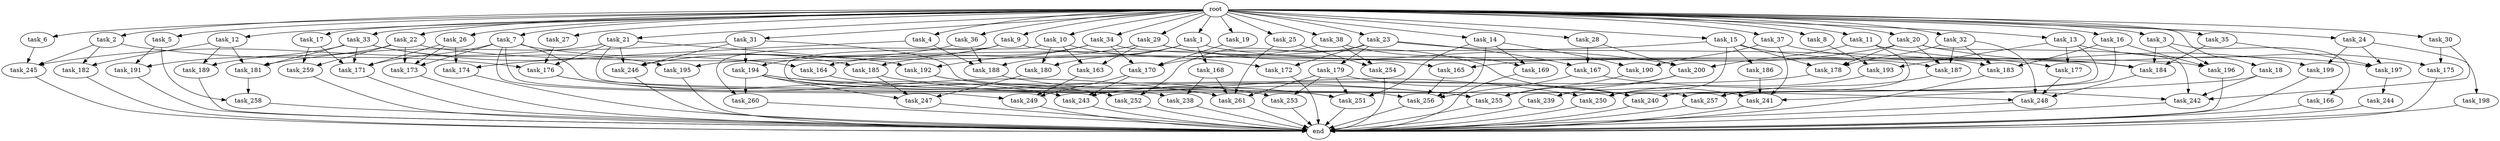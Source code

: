 digraph G {
  root [size="0.000000"];
  task_1 [size="102.400000"];
  task_2 [size="102.400000"];
  task_3 [size="102.400000"];
  task_4 [size="102.400000"];
  task_5 [size="102.400000"];
  task_6 [size="102.400000"];
  task_7 [size="102.400000"];
  task_8 [size="102.400000"];
  task_9 [size="102.400000"];
  task_10 [size="102.400000"];
  task_11 [size="102.400000"];
  task_12 [size="102.400000"];
  task_13 [size="102.400000"];
  task_14 [size="102.400000"];
  task_15 [size="102.400000"];
  task_16 [size="102.400000"];
  task_17 [size="102.400000"];
  task_18 [size="102.400000"];
  task_19 [size="102.400000"];
  task_20 [size="102.400000"];
  task_21 [size="102.400000"];
  task_22 [size="102.400000"];
  task_23 [size="102.400000"];
  task_24 [size="102.400000"];
  task_25 [size="102.400000"];
  task_26 [size="102.400000"];
  task_27 [size="102.400000"];
  task_28 [size="102.400000"];
  task_29 [size="102.400000"];
  task_30 [size="102.400000"];
  task_31 [size="102.400000"];
  task_32 [size="102.400000"];
  task_33 [size="102.400000"];
  task_34 [size="102.400000"];
  task_35 [size="102.400000"];
  task_36 [size="102.400000"];
  task_37 [size="102.400000"];
  task_38 [size="102.400000"];
  task_163 [size="100502234726.400009"];
  task_164 [size="73014444032.000000"];
  task_165 [size="124554051584.000000"];
  task_166 [size="69578470195.199997"];
  task_167 [size="21474836480.000000"];
  task_168 [size="54975581388.800003"];
  task_169 [size="49821620633.600006"];
  task_170 [size="119400090828.800003"];
  task_171 [size="70437463654.400009"];
  task_172 [size="44667659878.400002"];
  task_173 [size="115105123532.800003"];
  task_174 [size="45526653337.600006"];
  task_175 [size="61847529062.400002"];
  task_176 [size="142592914227.200012"];
  task_177 [size="44667659878.400002"];
  task_178 [size="123695058124.800003"];
  task_179 [size="13743895347.200001"];
  task_180 [size="85899345920.000000"];
  task_181 [size="59270548684.800003"];
  task_182 [size="84181359001.600006"];
  task_183 [size="72155450572.800003"];
  task_184 [size="207876417126.400024"];
  task_185 [size="11166914969.600000"];
  task_186 [size="13743895347.200001"];
  task_187 [size="164926744166.400024"];
  task_188 [size="113387136614.400009"];
  task_189 [size="111669149696.000000"];
  task_190 [size="38654705664.000000"];
  task_191 [size="24910810316.800003"];
  task_192 [size="77309411328.000000"];
  task_193 [size="61847529062.400002"];
  task_194 [size="35218731827.200005"];
  task_195 [size="17179869184.000000"];
  task_196 [size="80745385164.800003"];
  task_197 [size="210453397504.000000"];
  task_198 [size="69578470195.199997"];
  task_199 [size="91053306675.200012"];
  task_200 [size="98784247808.000000"];
  task_238 [size="76450417868.800003"];
  task_239 [size="30923764531.200001"];
  task_240 [size="104797202022.400009"];
  task_241 [size="152900835737.600006"];
  task_242 [size="176952652595.200012"];
  task_243 [size="186401580646.400024"];
  task_244 [size="54975581388.800003"];
  task_245 [size="115105123532.800003"];
  task_246 [size="159772783411.200012"];
  task_247 [size="138297946931.200012"];
  task_248 [size="193273528320.000000"];
  task_249 [size="59270548684.800003"];
  task_250 [size="185542587187.200012"];
  task_251 [size="63565515980.800003"];
  task_252 [size="35218731827.200005"];
  task_253 [size="116823110451.200012"];
  task_254 [size="84181359001.600006"];
  task_255 [size="125413045043.200012"];
  task_256 [size="84181359001.600006"];
  task_257 [size="142592914227.200012"];
  task_258 [size="91053306675.200012"];
  task_259 [size="91053306675.200012"];
  task_260 [size="52398601011.200005"];
  task_261 [size="182965606809.600006"];
  end [size="0.000000"];

  root -> task_1 [size="1.000000"];
  root -> task_2 [size="1.000000"];
  root -> task_3 [size="1.000000"];
  root -> task_4 [size="1.000000"];
  root -> task_5 [size="1.000000"];
  root -> task_6 [size="1.000000"];
  root -> task_7 [size="1.000000"];
  root -> task_8 [size="1.000000"];
  root -> task_9 [size="1.000000"];
  root -> task_10 [size="1.000000"];
  root -> task_11 [size="1.000000"];
  root -> task_12 [size="1.000000"];
  root -> task_13 [size="1.000000"];
  root -> task_14 [size="1.000000"];
  root -> task_15 [size="1.000000"];
  root -> task_16 [size="1.000000"];
  root -> task_17 [size="1.000000"];
  root -> task_18 [size="1.000000"];
  root -> task_19 [size="1.000000"];
  root -> task_20 [size="1.000000"];
  root -> task_21 [size="1.000000"];
  root -> task_22 [size="1.000000"];
  root -> task_23 [size="1.000000"];
  root -> task_24 [size="1.000000"];
  root -> task_25 [size="1.000000"];
  root -> task_26 [size="1.000000"];
  root -> task_27 [size="1.000000"];
  root -> task_28 [size="1.000000"];
  root -> task_29 [size="1.000000"];
  root -> task_30 [size="1.000000"];
  root -> task_31 [size="1.000000"];
  root -> task_32 [size="1.000000"];
  root -> task_33 [size="1.000000"];
  root -> task_34 [size="1.000000"];
  root -> task_35 [size="1.000000"];
  root -> task_36 [size="1.000000"];
  root -> task_37 [size="1.000000"];
  root -> task_38 [size="1.000000"];
  task_1 -> task_168 [size="536870912.000000"];
  task_1 -> task_180 [size="536870912.000000"];
  task_1 -> task_187 [size="536870912.000000"];
  task_1 -> task_188 [size="536870912.000000"];
  task_2 -> task_176 [size="411041792.000000"];
  task_2 -> task_182 [size="411041792.000000"];
  task_2 -> task_245 [size="411041792.000000"];
  task_3 -> task_166 [size="679477248.000000"];
  task_3 -> task_184 [size="679477248.000000"];
  task_3 -> task_196 [size="679477248.000000"];
  task_4 -> task_174 [size="33554432.000000"];
  task_4 -> task_188 [size="33554432.000000"];
  task_5 -> task_191 [size="209715200.000000"];
  task_5 -> task_258 [size="209715200.000000"];
  task_6 -> task_245 [size="33554432.000000"];
  task_7 -> task_171 [size="33554432.000000"];
  task_7 -> task_173 [size="33554432.000000"];
  task_7 -> task_185 [size="33554432.000000"];
  task_7 -> task_243 [size="33554432.000000"];
  task_7 -> task_249 [size="33554432.000000"];
  task_7 -> task_256 [size="33554432.000000"];
  task_8 -> task_193 [size="301989888.000000"];
  task_9 -> task_184 [size="209715200.000000"];
  task_9 -> task_194 [size="209715200.000000"];
  task_9 -> task_238 [size="209715200.000000"];
  task_9 -> task_246 [size="209715200.000000"];
  task_10 -> task_163 [size="301989888.000000"];
  task_10 -> task_172 [size="301989888.000000"];
  task_10 -> task_180 [size="301989888.000000"];
  task_10 -> task_260 [size="301989888.000000"];
  task_11 -> task_199 [size="209715200.000000"];
  task_11 -> task_200 [size="209715200.000000"];
  task_11 -> task_240 [size="209715200.000000"];
  task_12 -> task_181 [size="411041792.000000"];
  task_12 -> task_182 [size="411041792.000000"];
  task_12 -> task_189 [size="411041792.000000"];
  task_13 -> task_175 [size="301989888.000000"];
  task_13 -> task_177 [size="301989888.000000"];
  task_13 -> task_193 [size="301989888.000000"];
  task_13 -> task_240 [size="301989888.000000"];
  task_14 -> task_169 [size="75497472.000000"];
  task_14 -> task_190 [size="75497472.000000"];
  task_14 -> task_251 [size="75497472.000000"];
  task_14 -> task_256 [size="75497472.000000"];
  task_15 -> task_177 [size="134217728.000000"];
  task_15 -> task_178 [size="134217728.000000"];
  task_15 -> task_186 [size="134217728.000000"];
  task_15 -> task_195 [size="134217728.000000"];
  task_15 -> task_250 [size="134217728.000000"];
  task_16 -> task_183 [size="33554432.000000"];
  task_16 -> task_196 [size="33554432.000000"];
  task_16 -> task_257 [size="33554432.000000"];
  task_17 -> task_171 [size="209715200.000000"];
  task_17 -> task_259 [size="209715200.000000"];
  task_18 -> task_241 [size="209715200.000000"];
  task_18 -> task_242 [size="209715200.000000"];
  task_19 -> task_170 [size="679477248.000000"];
  task_20 -> task_165 [size="536870912.000000"];
  task_20 -> task_178 [size="536870912.000000"];
  task_20 -> task_187 [size="536870912.000000"];
  task_20 -> task_197 [size="536870912.000000"];
  task_20 -> task_242 [size="536870912.000000"];
  task_21 -> task_176 [size="679477248.000000"];
  task_21 -> task_192 [size="679477248.000000"];
  task_21 -> task_245 [size="679477248.000000"];
  task_21 -> task_246 [size="679477248.000000"];
  task_21 -> task_257 [size="679477248.000000"];
  task_22 -> task_165 [size="679477248.000000"];
  task_22 -> task_173 [size="679477248.000000"];
  task_22 -> task_189 [size="679477248.000000"];
  task_22 -> task_259 [size="679477248.000000"];
  task_23 -> task_167 [size="134217728.000000"];
  task_23 -> task_172 [size="134217728.000000"];
  task_23 -> task_179 [size="134217728.000000"];
  task_23 -> task_183 [size="134217728.000000"];
  task_23 -> task_252 [size="134217728.000000"];
  task_24 -> task_197 [size="679477248.000000"];
  task_24 -> task_198 [size="679477248.000000"];
  task_24 -> task_199 [size="679477248.000000"];
  task_25 -> task_254 [size="411041792.000000"];
  task_25 -> task_261 [size="411041792.000000"];
  task_26 -> task_171 [size="411041792.000000"];
  task_26 -> task_173 [size="411041792.000000"];
  task_26 -> task_174 [size="411041792.000000"];
  task_27 -> task_176 [size="301989888.000000"];
  task_28 -> task_167 [size="75497472.000000"];
  task_28 -> task_200 [size="75497472.000000"];
  task_29 -> task_163 [size="679477248.000000"];
  task_29 -> task_164 [size="679477248.000000"];
  task_29 -> task_200 [size="679477248.000000"];
  task_29 -> task_241 [size="679477248.000000"];
  task_30 -> task_175 [size="301989888.000000"];
  task_30 -> task_242 [size="301989888.000000"];
  task_31 -> task_181 [size="134217728.000000"];
  task_31 -> task_194 [size="134217728.000000"];
  task_31 -> task_246 [size="134217728.000000"];
  task_31 -> task_248 [size="134217728.000000"];
  task_32 -> task_178 [size="536870912.000000"];
  task_32 -> task_183 [size="536870912.000000"];
  task_32 -> task_187 [size="536870912.000000"];
  task_32 -> task_248 [size="536870912.000000"];
  task_33 -> task_164 [size="33554432.000000"];
  task_33 -> task_171 [size="33554432.000000"];
  task_33 -> task_181 [size="33554432.000000"];
  task_33 -> task_191 [size="33554432.000000"];
  task_33 -> task_195 [size="33554432.000000"];
  task_34 -> task_170 [size="75497472.000000"];
  task_34 -> task_185 [size="75497472.000000"];
  task_34 -> task_192 [size="75497472.000000"];
  task_34 -> task_196 [size="75497472.000000"];
  task_35 -> task_184 [size="838860800.000000"];
  task_35 -> task_197 [size="838860800.000000"];
  task_36 -> task_188 [size="536870912.000000"];
  task_36 -> task_246 [size="536870912.000000"];
  task_37 -> task_184 [size="301989888.000000"];
  task_37 -> task_190 [size="301989888.000000"];
  task_37 -> task_241 [size="301989888.000000"];
  task_38 -> task_169 [size="411041792.000000"];
  task_38 -> task_170 [size="411041792.000000"];
  task_38 -> task_254 [size="411041792.000000"];
  task_163 -> task_249 [size="134217728.000000"];
  task_164 -> task_253 [size="838860800.000000"];
  task_165 -> task_256 [size="33554432.000000"];
  task_166 -> end [size="1.000000"];
  task_167 -> task_242 [size="679477248.000000"];
  task_167 -> task_256 [size="679477248.000000"];
  task_168 -> task_238 [size="536870912.000000"];
  task_168 -> task_261 [size="536870912.000000"];
  task_169 -> end [size="1.000000"];
  task_170 -> task_243 [size="411041792.000000"];
  task_170 -> task_249 [size="411041792.000000"];
  task_171 -> end [size="1.000000"];
  task_172 -> end [size="1.000000"];
  task_173 -> end [size="1.000000"];
  task_174 -> end [size="1.000000"];
  task_175 -> end [size="1.000000"];
  task_176 -> task_243 [size="536870912.000000"];
  task_176 -> task_261 [size="536870912.000000"];
  task_177 -> task_248 [size="536870912.000000"];
  task_178 -> task_243 [size="838860800.000000"];
  task_179 -> task_240 [size="301989888.000000"];
  task_179 -> task_251 [size="301989888.000000"];
  task_179 -> task_253 [size="301989888.000000"];
  task_179 -> task_261 [size="301989888.000000"];
  task_180 -> task_247 [size="301989888.000000"];
  task_181 -> task_258 [size="679477248.000000"];
  task_182 -> end [size="1.000000"];
  task_183 -> end [size="1.000000"];
  task_184 -> task_248 [size="679477248.000000"];
  task_185 -> task_247 [size="838860800.000000"];
  task_185 -> task_250 [size="838860800.000000"];
  task_186 -> task_241 [size="301989888.000000"];
  task_187 -> task_257 [size="679477248.000000"];
  task_188 -> task_251 [size="209715200.000000"];
  task_189 -> end [size="1.000000"];
  task_190 -> task_255 [size="679477248.000000"];
  task_191 -> end [size="1.000000"];
  task_192 -> task_251 [size="33554432.000000"];
  task_192 -> task_255 [size="33554432.000000"];
  task_193 -> task_250 [size="838860800.000000"];
  task_194 -> task_240 [size="209715200.000000"];
  task_194 -> task_247 [size="209715200.000000"];
  task_194 -> task_252 [size="209715200.000000"];
  task_194 -> task_255 [size="209715200.000000"];
  task_194 -> task_260 [size="209715200.000000"];
  task_195 -> end [size="1.000000"];
  task_196 -> end [size="1.000000"];
  task_197 -> task_244 [size="536870912.000000"];
  task_198 -> end [size="1.000000"];
  task_199 -> end [size="1.000000"];
  task_200 -> task_239 [size="301989888.000000"];
  task_200 -> task_255 [size="301989888.000000"];
  task_238 -> end [size="1.000000"];
  task_239 -> end [size="1.000000"];
  task_240 -> end [size="1.000000"];
  task_241 -> end [size="1.000000"];
  task_242 -> end [size="1.000000"];
  task_243 -> end [size="1.000000"];
  task_244 -> end [size="1.000000"];
  task_245 -> end [size="1.000000"];
  task_246 -> end [size="1.000000"];
  task_247 -> end [size="1.000000"];
  task_248 -> end [size="1.000000"];
  task_249 -> end [size="1.000000"];
  task_250 -> end [size="1.000000"];
  task_251 -> end [size="1.000000"];
  task_252 -> end [size="1.000000"];
  task_253 -> end [size="1.000000"];
  task_254 -> end [size="1.000000"];
  task_255 -> end [size="1.000000"];
  task_256 -> end [size="1.000000"];
  task_257 -> end [size="1.000000"];
  task_258 -> end [size="1.000000"];
  task_259 -> end [size="1.000000"];
  task_260 -> end [size="1.000000"];
  task_261 -> end [size="1.000000"];
}
